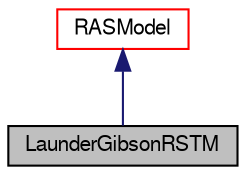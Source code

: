 digraph "LaunderGibsonRSTM"
{
  bgcolor="transparent";
  edge [fontname="FreeSans",fontsize="10",labelfontname="FreeSans",labelfontsize="10"];
  node [fontname="FreeSans",fontsize="10",shape=record];
  Node0 [label="LaunderGibsonRSTM",height=0.2,width=0.4,color="black", fillcolor="grey75", style="filled", fontcolor="black"];
  Node1 -> Node0 [dir="back",color="midnightblue",fontsize="10",style="solid",fontname="FreeSans"];
  Node1 [label="RASModel",height=0.2,width=0.4,color="red",URL="$a30758.html",tooltip="Abstract base class for turbulence models for compressible and combusting flows. "];
}
